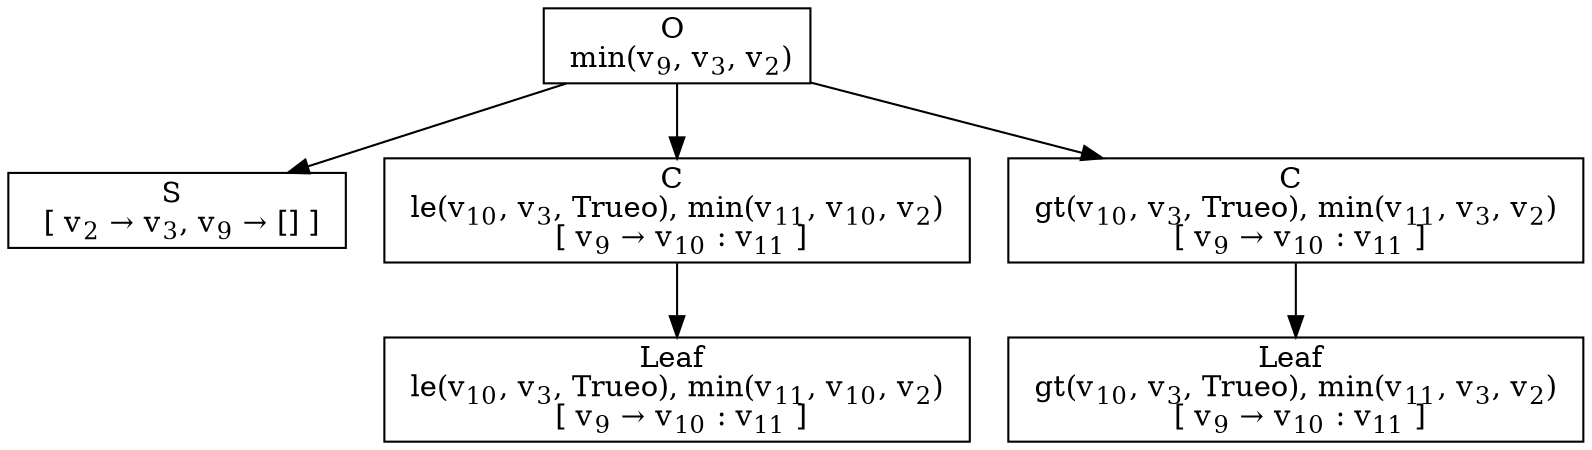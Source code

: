 digraph {
    graph [rankdir=TB
          ,bgcolor=transparent];
    node [shape=box
         ,fillcolor=white
         ,style=filled];
    0 [label=<O <BR/> min(v<SUB>9</SUB>, v<SUB>3</SUB>, v<SUB>2</SUB>)>];
    1 [label=<S <BR/>  [ v<SUB>2</SUB> &rarr; v<SUB>3</SUB>, v<SUB>9</SUB> &rarr; [] ] >];
    2 [label=<C <BR/> le(v<SUB>10</SUB>, v<SUB>3</SUB>, Trueo), min(v<SUB>11</SUB>, v<SUB>10</SUB>, v<SUB>2</SUB>) <BR/>  [ v<SUB>9</SUB> &rarr; v<SUB>10</SUB> : v<SUB>11</SUB> ] >];
    3 [label=<C <BR/> gt(v<SUB>10</SUB>, v<SUB>3</SUB>, Trueo), min(v<SUB>11</SUB>, v<SUB>3</SUB>, v<SUB>2</SUB>) <BR/>  [ v<SUB>9</SUB> &rarr; v<SUB>10</SUB> : v<SUB>11</SUB> ] >];
    4 [label=<Leaf <BR/> le(v<SUB>10</SUB>, v<SUB>3</SUB>, Trueo), min(v<SUB>11</SUB>, v<SUB>10</SUB>, v<SUB>2</SUB>) <BR/>  [ v<SUB>9</SUB> &rarr; v<SUB>10</SUB> : v<SUB>11</SUB> ] >];
    5 [label=<Leaf <BR/> gt(v<SUB>10</SUB>, v<SUB>3</SUB>, Trueo), min(v<SUB>11</SUB>, v<SUB>3</SUB>, v<SUB>2</SUB>) <BR/>  [ v<SUB>9</SUB> &rarr; v<SUB>10</SUB> : v<SUB>11</SUB> ] >];
    0 -> 1 [label=""];
    0 -> 2 [label=""];
    0 -> 3 [label=""];
    2 -> 4 [label=""];
    3 -> 5 [label=""];
}